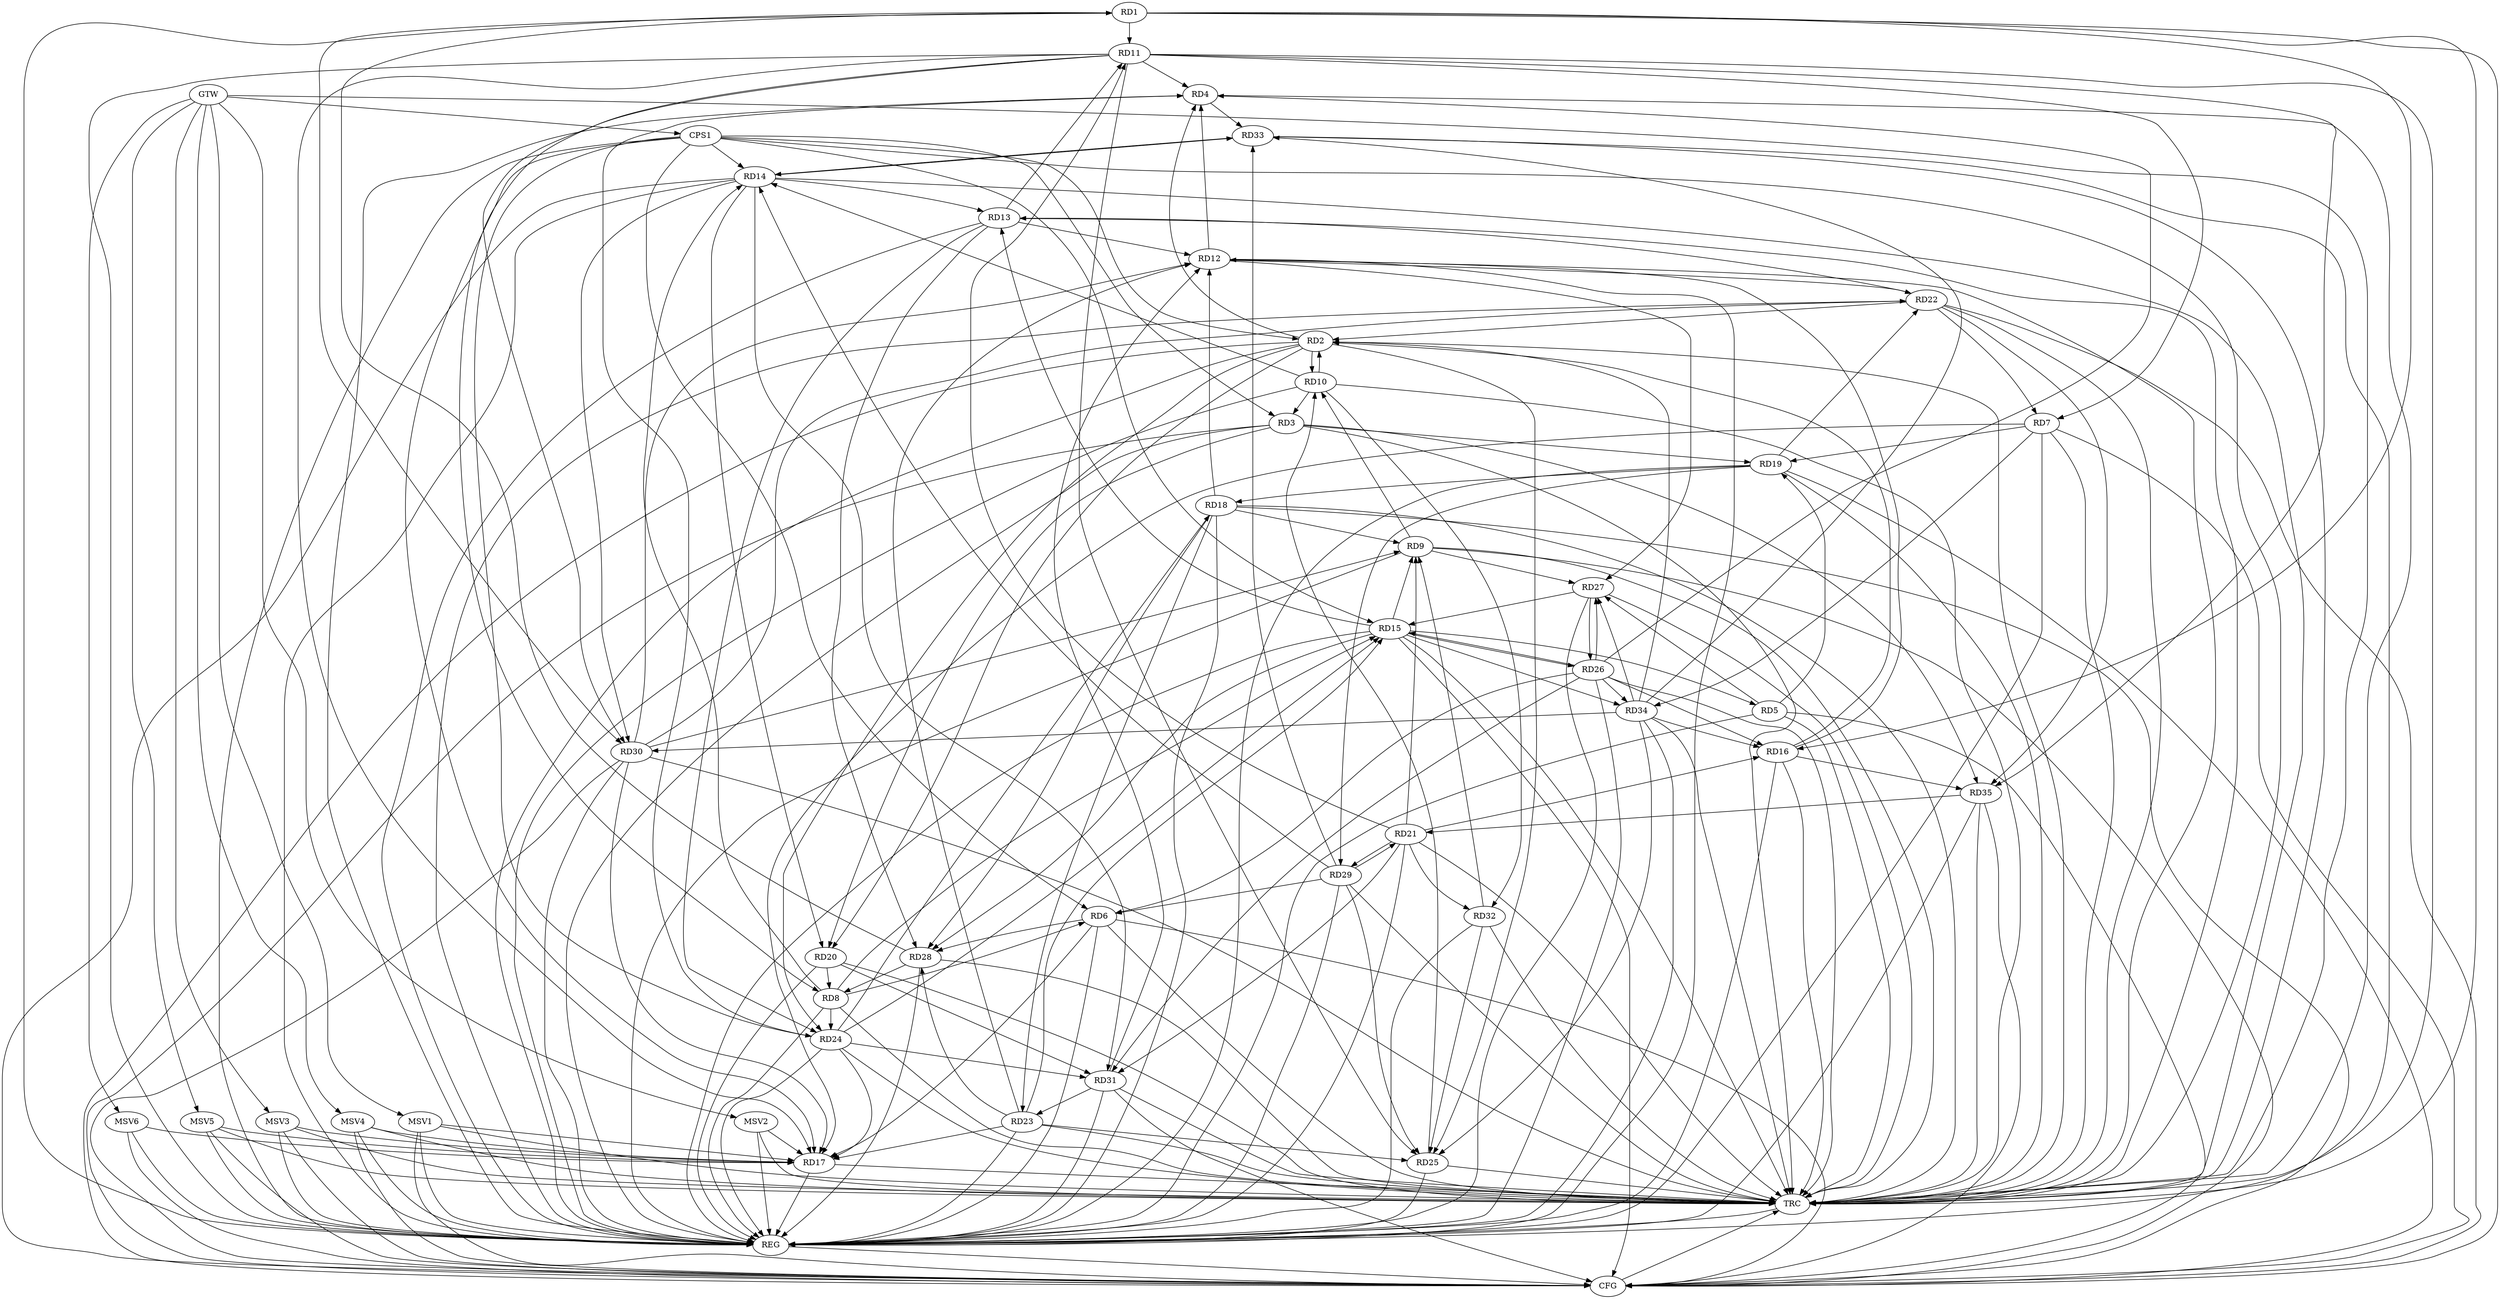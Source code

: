strict digraph G {
  RD1 [ label="RD1" ];
  RD2 [ label="RD2" ];
  RD3 [ label="RD3" ];
  RD4 [ label="RD4" ];
  RD5 [ label="RD5" ];
  RD6 [ label="RD6" ];
  RD7 [ label="RD7" ];
  RD8 [ label="RD8" ];
  RD9 [ label="RD9" ];
  RD10 [ label="RD10" ];
  RD11 [ label="RD11" ];
  RD12 [ label="RD12" ];
  RD13 [ label="RD13" ];
  RD14 [ label="RD14" ];
  RD15 [ label="RD15" ];
  RD16 [ label="RD16" ];
  RD17 [ label="RD17" ];
  RD18 [ label="RD18" ];
  RD19 [ label="RD19" ];
  RD20 [ label="RD20" ];
  RD21 [ label="RD21" ];
  RD22 [ label="RD22" ];
  RD23 [ label="RD23" ];
  RD24 [ label="RD24" ];
  RD25 [ label="RD25" ];
  RD26 [ label="RD26" ];
  RD27 [ label="RD27" ];
  RD28 [ label="RD28" ];
  RD29 [ label="RD29" ];
  RD30 [ label="RD30" ];
  RD31 [ label="RD31" ];
  RD32 [ label="RD32" ];
  RD33 [ label="RD33" ];
  RD34 [ label="RD34" ];
  RD35 [ label="RD35" ];
  CPS1 [ label="CPS1" ];
  GTW [ label="GTW" ];
  REG [ label="REG" ];
  CFG [ label="CFG" ];
  TRC [ label="TRC" ];
  MSV1 [ label="MSV1" ];
  MSV2 [ label="MSV2" ];
  MSV3 [ label="MSV3" ];
  MSV4 [ label="MSV4" ];
  MSV5 [ label="MSV5" ];
  MSV6 [ label="MSV6" ];
  RD1 -> RD11;
  RD1 -> RD16;
  RD28 -> RD1;
  RD1 -> RD30;
  RD2 -> RD4;
  RD2 -> RD10;
  RD10 -> RD2;
  RD16 -> RD2;
  RD2 -> RD20;
  RD22 -> RD2;
  RD2 -> RD24;
  RD2 -> RD25;
  RD34 -> RD2;
  RD10 -> RD3;
  RD3 -> RD19;
  RD3 -> RD20;
  RD3 -> RD35;
  RD11 -> RD4;
  RD12 -> RD4;
  RD24 -> RD4;
  RD26 -> RD4;
  RD4 -> RD33;
  RD15 -> RD5;
  RD5 -> RD19;
  RD5 -> RD27;
  RD8 -> RD6;
  RD6 -> RD17;
  RD26 -> RD6;
  RD6 -> RD28;
  RD29 -> RD6;
  RD11 -> RD7;
  RD7 -> RD17;
  RD7 -> RD19;
  RD22 -> RD7;
  RD7 -> RD34;
  RD11 -> RD8;
  RD8 -> RD14;
  RD8 -> RD15;
  RD20 -> RD8;
  RD8 -> RD24;
  RD28 -> RD8;
  RD9 -> RD10;
  RD15 -> RD9;
  RD18 -> RD9;
  RD21 -> RD9;
  RD9 -> RD27;
  RD30 -> RD9;
  RD32 -> RD9;
  RD10 -> RD14;
  RD25 -> RD10;
  RD10 -> RD32;
  RD13 -> RD11;
  RD11 -> RD17;
  RD21 -> RD11;
  RD11 -> RD25;
  RD11 -> RD30;
  RD11 -> RD35;
  RD13 -> RD12;
  RD16 -> RD12;
  RD18 -> RD12;
  RD12 -> RD22;
  RD23 -> RD12;
  RD12 -> RD27;
  RD30 -> RD12;
  RD31 -> RD12;
  RD14 -> RD13;
  RD15 -> RD13;
  RD22 -> RD13;
  RD13 -> RD24;
  RD13 -> RD28;
  RD14 -> RD20;
  RD29 -> RD14;
  RD14 -> RD30;
  RD14 -> RD31;
  RD14 -> RD33;
  RD33 -> RD14;
  RD23 -> RD15;
  RD24 -> RD15;
  RD15 -> RD26;
  RD26 -> RD15;
  RD27 -> RD15;
  RD15 -> RD28;
  RD15 -> RD34;
  RD21 -> RD16;
  RD26 -> RD16;
  RD34 -> RD16;
  RD16 -> RD35;
  RD23 -> RD17;
  RD24 -> RD17;
  RD30 -> RD17;
  RD19 -> RD18;
  RD18 -> RD23;
  RD24 -> RD18;
  RD18 -> RD28;
  RD19 -> RD22;
  RD19 -> RD29;
  RD20 -> RD31;
  RD21 -> RD29;
  RD29 -> RD21;
  RD21 -> RD31;
  RD21 -> RD32;
  RD35 -> RD21;
  RD30 -> RD22;
  RD22 -> RD35;
  RD23 -> RD25;
  RD23 -> RD28;
  RD31 -> RD23;
  RD24 -> RD31;
  RD29 -> RD25;
  RD32 -> RD25;
  RD34 -> RD25;
  RD26 -> RD27;
  RD27 -> RD26;
  RD26 -> RD31;
  RD26 -> RD34;
  RD34 -> RD27;
  RD29 -> RD33;
  RD34 -> RD30;
  RD34 -> RD33;
  CPS1 -> RD17;
  CPS1 -> RD3;
  CPS1 -> RD15;
  CPS1 -> RD24;
  CPS1 -> RD14;
  CPS1 -> RD2;
  CPS1 -> RD6;
  GTW -> CPS1;
  RD1 -> REG;
  RD2 -> REG;
  RD3 -> REG;
  RD4 -> REG;
  RD5 -> REG;
  RD6 -> REG;
  RD7 -> REG;
  RD8 -> REG;
  RD9 -> REG;
  RD10 -> REG;
  RD11 -> REG;
  RD12 -> REG;
  RD13 -> REG;
  RD14 -> REG;
  RD15 -> REG;
  RD16 -> REG;
  RD17 -> REG;
  RD18 -> REG;
  RD19 -> REG;
  RD20 -> REG;
  RD21 -> REG;
  RD22 -> REG;
  RD23 -> REG;
  RD24 -> REG;
  RD25 -> REG;
  RD26 -> REG;
  RD27 -> REG;
  RD28 -> REG;
  RD29 -> REG;
  RD30 -> REG;
  RD31 -> REG;
  RD32 -> REG;
  RD33 -> REG;
  RD34 -> REG;
  RD35 -> REG;
  CPS1 -> REG;
  RD14 -> CFG;
  RD1 -> CFG;
  RD2 -> CFG;
  RD22 -> CFG;
  RD7 -> CFG;
  RD5 -> CFG;
  RD19 -> CFG;
  RD3 -> CFG;
  RD6 -> CFG;
  RD15 -> CFG;
  RD35 -> CFG;
  RD18 -> CFG;
  RD30 -> CFG;
  RD9 -> CFG;
  RD31 -> CFG;
  REG -> CFG;
  RD1 -> TRC;
  RD2 -> TRC;
  RD3 -> TRC;
  RD4 -> TRC;
  RD5 -> TRC;
  RD6 -> TRC;
  RD7 -> TRC;
  RD8 -> TRC;
  RD9 -> TRC;
  RD10 -> TRC;
  RD11 -> TRC;
  RD12 -> TRC;
  RD13 -> TRC;
  RD14 -> TRC;
  RD15 -> TRC;
  RD16 -> TRC;
  RD17 -> TRC;
  RD18 -> TRC;
  RD19 -> TRC;
  RD20 -> TRC;
  RD21 -> TRC;
  RD22 -> TRC;
  RD23 -> TRC;
  RD24 -> TRC;
  RD25 -> TRC;
  RD26 -> TRC;
  RD27 -> TRC;
  RD28 -> TRC;
  RD29 -> TRC;
  RD30 -> TRC;
  RD31 -> TRC;
  RD32 -> TRC;
  RD33 -> TRC;
  RD34 -> TRC;
  RD35 -> TRC;
  CPS1 -> TRC;
  GTW -> TRC;
  CFG -> TRC;
  TRC -> REG;
  MSV1 -> RD17;
  GTW -> MSV1;
  MSV1 -> REG;
  MSV1 -> TRC;
  MSV1 -> CFG;
  MSV2 -> RD17;
  GTW -> MSV2;
  MSV2 -> REG;
  MSV2 -> TRC;
  MSV3 -> RD17;
  MSV4 -> RD17;
  GTW -> MSV3;
  MSV3 -> REG;
  MSV3 -> TRC;
  MSV3 -> CFG;
  GTW -> MSV4;
  MSV4 -> REG;
  MSV4 -> TRC;
  MSV4 -> CFG;
  MSV5 -> RD17;
  MSV6 -> RD17;
  GTW -> MSV5;
  MSV5 -> REG;
  MSV5 -> TRC;
  MSV5 -> CFG;
  GTW -> MSV6;
  MSV6 -> REG;
  MSV6 -> CFG;
}
